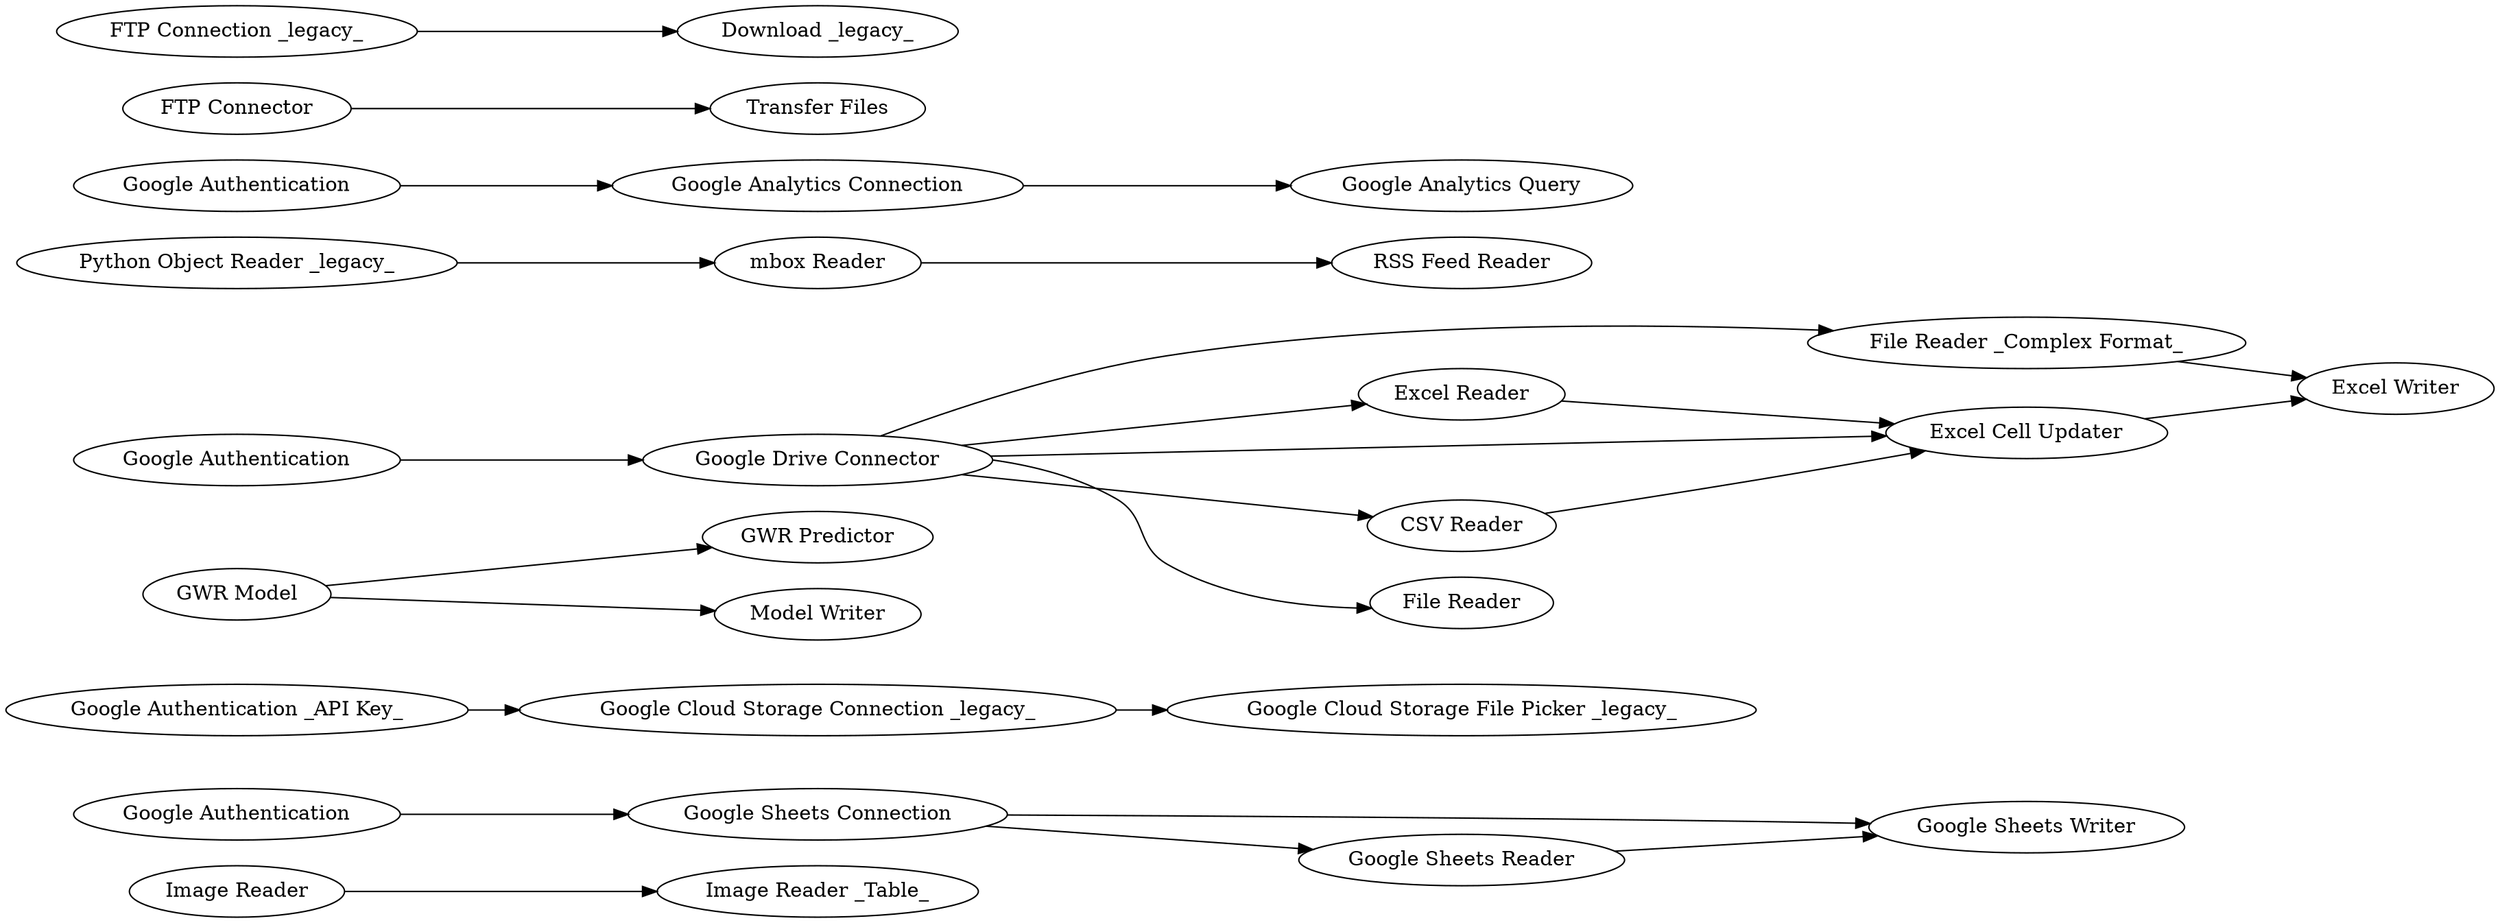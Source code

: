 digraph {
	13 -> 14
	34 -> 35
	41 -> 39
	34 -> 18
	38 -> 34
	54 -> 55
	31 -> 3
	1 -> 24
	22 -> 11
	4 -> 24
	31 -> 1
	45 -> 43
	12 -> 22
	24 -> 25
	31 -> 4
	48 -> 52
	39 -> 33
	18 -> 35
	54 -> 29
	40 -> 31
	3 -> 25
	43 -> 44
	31 -> 24
	31 -> 2
	49 -> 42
	55 [label="GWR Predictor"]
	52 [label="Transfer Files"]
	18 [label="Google Sheets Reader"]
	3 [label="File Reader _Complex Format_"]
	24 [label="Excel Cell Updater"]
	49 [label="FTP Connection _legacy_"]
	41 [label="Google Authentication _API Key_"]
	31 [label="Google Drive Connector"]
	25 [label="Excel Writer"]
	54 [label="GWR Model"]
	12 [label="Python Object Reader _legacy_"]
	48 [label="FTP Connector"]
	1 [label="Excel Reader"]
	42 [label="Download _legacy_"]
	22 [label="mbox Reader"]
	11 [label="RSS Feed Reader"]
	4 [label="CSV Reader"]
	14 [label="Image Reader _Table_"]
	38 [label="Google Authentication"]
	13 [label="Image Reader"]
	35 [label="Google Sheets Writer"]
	43 [label="Google Analytics Connection"]
	34 [label="Google Sheets Connection"]
	44 [label="Google Analytics Query"]
	29 [label="Model Writer"]
	40 [label="Google Authentication"]
	39 [label="Google Cloud Storage Connection _legacy_"]
	33 [label="Google Cloud Storage File Picker _legacy_"]
	2 [label="File Reader"]
	45 [label="Google Authentication"]
	rankdir=LR
}
